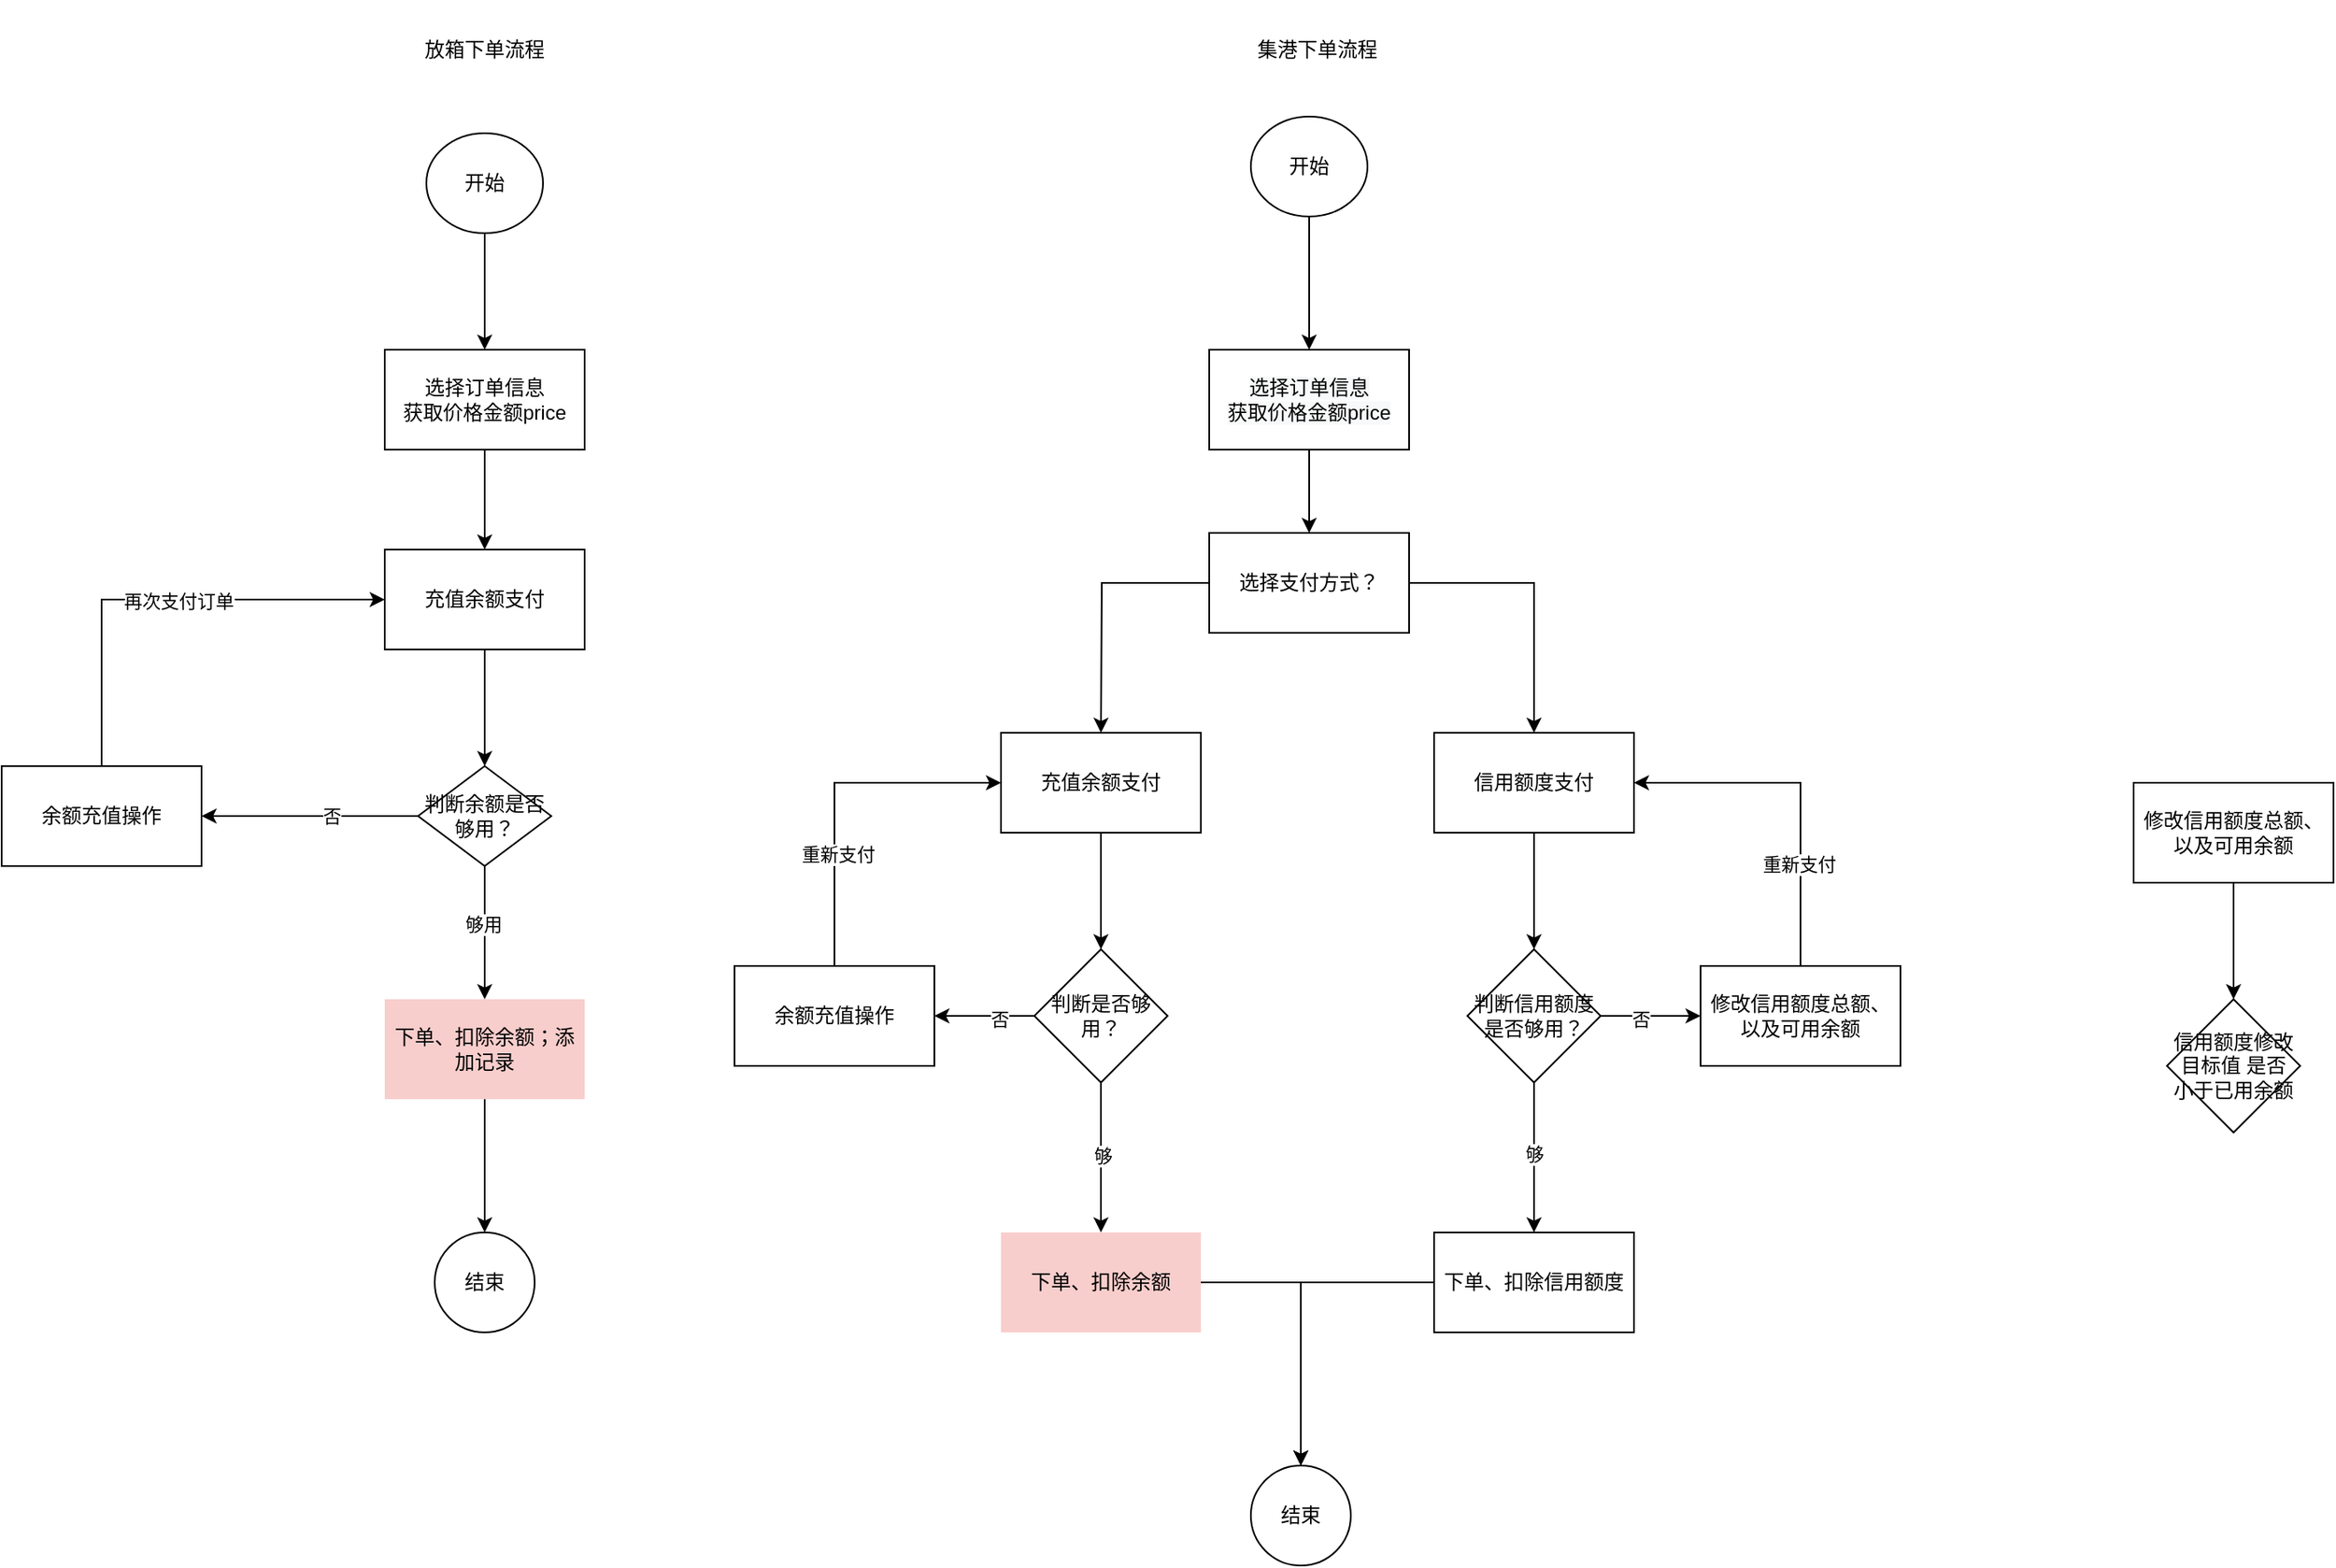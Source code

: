 <mxfile version="14.6.6" type="github">
  <diagram id="yB_TVjthiijMV85t6qQj" name="第 1 页">
    <mxGraphModel dx="1437" dy="1028" grid="1" gridSize="10" guides="1" tooltips="1" connect="1" arrows="1" fold="1" page="1" pageScale="1" pageWidth="827" pageHeight="1169" math="0" shadow="0">
      <root>
        <mxCell id="0" />
        <mxCell id="1" parent="0" />
        <mxCell id="iHlx-0HnK2ta-YtyEYJR-1" value="放箱下单流程" style="text;html=1;strokeColor=none;fillColor=none;align=center;verticalAlign=middle;whiteSpace=wrap;rounded=0;" vertex="1" parent="1">
          <mxGeometry x="330" y="60" width="140" height="60" as="geometry" />
        </mxCell>
        <mxCell id="iHlx-0HnK2ta-YtyEYJR-2" value="集港下单流程" style="text;html=1;strokeColor=none;fillColor=none;align=center;verticalAlign=middle;whiteSpace=wrap;rounded=0;" vertex="1" parent="1">
          <mxGeometry x="830" y="60" width="140" height="60" as="geometry" />
        </mxCell>
        <mxCell id="iHlx-0HnK2ta-YtyEYJR-7" value="" style="edgeStyle=orthogonalEdgeStyle;rounded=0;orthogonalLoop=1;jettySize=auto;html=1;" edge="1" parent="1" source="iHlx-0HnK2ta-YtyEYJR-3" target="iHlx-0HnK2ta-YtyEYJR-6">
          <mxGeometry relative="1" as="geometry" />
        </mxCell>
        <mxCell id="iHlx-0HnK2ta-YtyEYJR-3" value="开始" style="ellipse;whiteSpace=wrap;html=1;" vertex="1" parent="1">
          <mxGeometry x="365" y="140" width="70" height="60" as="geometry" />
        </mxCell>
        <mxCell id="iHlx-0HnK2ta-YtyEYJR-9" value="" style="edgeStyle=orthogonalEdgeStyle;rounded=0;orthogonalLoop=1;jettySize=auto;html=1;" edge="1" parent="1" source="iHlx-0HnK2ta-YtyEYJR-5" target="iHlx-0HnK2ta-YtyEYJR-8">
          <mxGeometry relative="1" as="geometry" />
        </mxCell>
        <mxCell id="iHlx-0HnK2ta-YtyEYJR-5" value="开始" style="ellipse;whiteSpace=wrap;html=1;" vertex="1" parent="1">
          <mxGeometry x="860" y="130" width="70" height="60" as="geometry" />
        </mxCell>
        <mxCell id="iHlx-0HnK2ta-YtyEYJR-11" value="" style="edgeStyle=orthogonalEdgeStyle;rounded=0;orthogonalLoop=1;jettySize=auto;html=1;" edge="1" parent="1" source="iHlx-0HnK2ta-YtyEYJR-6">
          <mxGeometry relative="1" as="geometry">
            <mxPoint x="400" y="390" as="targetPoint" />
          </mxGeometry>
        </mxCell>
        <mxCell id="iHlx-0HnK2ta-YtyEYJR-6" value="选择订单信息&lt;br&gt;获取价格金额price" style="whiteSpace=wrap;html=1;" vertex="1" parent="1">
          <mxGeometry x="340" y="270" width="120" height="60" as="geometry" />
        </mxCell>
        <mxCell id="iHlx-0HnK2ta-YtyEYJR-14" style="edgeStyle=orthogonalEdgeStyle;rounded=0;orthogonalLoop=1;jettySize=auto;html=1;exitX=0.5;exitY=1;exitDx=0;exitDy=0;entryX=0.5;entryY=0;entryDx=0;entryDy=0;" edge="1" parent="1" source="iHlx-0HnK2ta-YtyEYJR-8" target="iHlx-0HnK2ta-YtyEYJR-12">
          <mxGeometry relative="1" as="geometry" />
        </mxCell>
        <mxCell id="iHlx-0HnK2ta-YtyEYJR-8" value="&lt;meta charset=&quot;utf-8&quot;&gt;&lt;span style=&quot;color: rgb(0, 0, 0); font-family: helvetica; font-size: 12px; font-style: normal; font-weight: 400; letter-spacing: normal; text-align: center; text-indent: 0px; text-transform: none; word-spacing: 0px; background-color: rgb(248, 249, 250); display: inline; float: none;&quot;&gt;选择订单信息&lt;/span&gt;&lt;br style=&quot;color: rgb(0, 0, 0); font-family: helvetica; font-size: 12px; font-style: normal; font-weight: 400; letter-spacing: normal; text-align: center; text-indent: 0px; text-transform: none; word-spacing: 0px; background-color: rgb(248, 249, 250);&quot;&gt;&lt;span style=&quot;color: rgb(0, 0, 0); font-family: helvetica; font-size: 12px; font-style: normal; font-weight: 400; letter-spacing: normal; text-align: center; text-indent: 0px; text-transform: none; word-spacing: 0px; background-color: rgb(248, 249, 250); display: inline; float: none;&quot;&gt;获取价格金额price&lt;/span&gt;" style="whiteSpace=wrap;html=1;" vertex="1" parent="1">
          <mxGeometry x="835" y="270" width="120" height="60" as="geometry" />
        </mxCell>
        <mxCell id="iHlx-0HnK2ta-YtyEYJR-18" style="edgeStyle=orthogonalEdgeStyle;rounded=0;orthogonalLoop=1;jettySize=auto;html=1;exitX=0;exitY=0.5;exitDx=0;exitDy=0;" edge="1" parent="1" source="iHlx-0HnK2ta-YtyEYJR-12">
          <mxGeometry relative="1" as="geometry">
            <mxPoint x="770" y="500" as="targetPoint" />
          </mxGeometry>
        </mxCell>
        <mxCell id="iHlx-0HnK2ta-YtyEYJR-19" style="edgeStyle=orthogonalEdgeStyle;rounded=0;orthogonalLoop=1;jettySize=auto;html=1;exitX=1;exitY=0.5;exitDx=0;exitDy=0;entryX=0.5;entryY=0;entryDx=0;entryDy=0;" edge="1" parent="1" source="iHlx-0HnK2ta-YtyEYJR-12" target="iHlx-0HnK2ta-YtyEYJR-17">
          <mxGeometry relative="1" as="geometry" />
        </mxCell>
        <mxCell id="iHlx-0HnK2ta-YtyEYJR-12" value="选择支付方式？" style="rounded=0;whiteSpace=wrap;html=1;" vertex="1" parent="1">
          <mxGeometry x="835" y="380" width="120" height="60" as="geometry" />
        </mxCell>
        <mxCell id="iHlx-0HnK2ta-YtyEYJR-21" value="" style="edgeStyle=orthogonalEdgeStyle;rounded=0;orthogonalLoop=1;jettySize=auto;html=1;" edge="1" parent="1" source="iHlx-0HnK2ta-YtyEYJR-15" target="iHlx-0HnK2ta-YtyEYJR-20">
          <mxGeometry relative="1" as="geometry" />
        </mxCell>
        <mxCell id="iHlx-0HnK2ta-YtyEYJR-15" value="充值余额支付" style="rounded=0;whiteSpace=wrap;html=1;" vertex="1" parent="1">
          <mxGeometry x="340" y="390" width="120" height="60" as="geometry" />
        </mxCell>
        <mxCell id="iHlx-0HnK2ta-YtyEYJR-33" value="" style="edgeStyle=orthogonalEdgeStyle;rounded=0;orthogonalLoop=1;jettySize=auto;html=1;" edge="1" parent="1" source="iHlx-0HnK2ta-YtyEYJR-16" target="iHlx-0HnK2ta-YtyEYJR-32">
          <mxGeometry relative="1" as="geometry" />
        </mxCell>
        <mxCell id="iHlx-0HnK2ta-YtyEYJR-16" value="充值余额支付" style="rounded=0;whiteSpace=wrap;html=1;" vertex="1" parent="1">
          <mxGeometry x="710" y="500" width="120" height="60" as="geometry" />
        </mxCell>
        <mxCell id="iHlx-0HnK2ta-YtyEYJR-37" value="" style="edgeStyle=orthogonalEdgeStyle;rounded=0;orthogonalLoop=1;jettySize=auto;html=1;" edge="1" parent="1" source="iHlx-0HnK2ta-YtyEYJR-17" target="iHlx-0HnK2ta-YtyEYJR-36">
          <mxGeometry relative="1" as="geometry" />
        </mxCell>
        <mxCell id="iHlx-0HnK2ta-YtyEYJR-17" value="信用额度支付" style="rounded=0;whiteSpace=wrap;html=1;" vertex="1" parent="1">
          <mxGeometry x="970" y="500" width="120" height="60" as="geometry" />
        </mxCell>
        <mxCell id="iHlx-0HnK2ta-YtyEYJR-23" value="" style="edgeStyle=orthogonalEdgeStyle;rounded=0;orthogonalLoop=1;jettySize=auto;html=1;" edge="1" parent="1" source="iHlx-0HnK2ta-YtyEYJR-20" target="iHlx-0HnK2ta-YtyEYJR-22">
          <mxGeometry relative="1" as="geometry" />
        </mxCell>
        <mxCell id="iHlx-0HnK2ta-YtyEYJR-24" value="够用" style="edgeLabel;html=1;align=center;verticalAlign=middle;resizable=0;points=[];" vertex="1" connectable="0" parent="iHlx-0HnK2ta-YtyEYJR-23">
          <mxGeometry x="-0.125" y="-1" relative="1" as="geometry">
            <mxPoint as="offset" />
          </mxGeometry>
        </mxCell>
        <mxCell id="iHlx-0HnK2ta-YtyEYJR-26" style="edgeStyle=orthogonalEdgeStyle;rounded=0;orthogonalLoop=1;jettySize=auto;html=1;exitX=0;exitY=0.5;exitDx=0;exitDy=0;entryX=1;entryY=0.5;entryDx=0;entryDy=0;" edge="1" parent="1" source="iHlx-0HnK2ta-YtyEYJR-20" target="iHlx-0HnK2ta-YtyEYJR-25">
          <mxGeometry relative="1" as="geometry" />
        </mxCell>
        <mxCell id="iHlx-0HnK2ta-YtyEYJR-27" value="否" style="edgeLabel;html=1;align=center;verticalAlign=middle;resizable=0;points=[];" vertex="1" connectable="0" parent="iHlx-0HnK2ta-YtyEYJR-26">
          <mxGeometry x="-0.2" relative="1" as="geometry">
            <mxPoint as="offset" />
          </mxGeometry>
        </mxCell>
        <mxCell id="iHlx-0HnK2ta-YtyEYJR-20" value="判断余额是否够用？" style="rhombus;whiteSpace=wrap;html=1;rounded=0;" vertex="1" parent="1">
          <mxGeometry x="360" y="520" width="80" height="60" as="geometry" />
        </mxCell>
        <mxCell id="iHlx-0HnK2ta-YtyEYJR-31" value="" style="edgeStyle=orthogonalEdgeStyle;rounded=0;orthogonalLoop=1;jettySize=auto;html=1;" edge="1" parent="1" source="iHlx-0HnK2ta-YtyEYJR-22" target="iHlx-0HnK2ta-YtyEYJR-30">
          <mxGeometry relative="1" as="geometry" />
        </mxCell>
        <mxCell id="iHlx-0HnK2ta-YtyEYJR-22" value="下单、扣除余额；添加记录" style="whiteSpace=wrap;html=1;rounded=0;fillColor=#f8cecc;strokeColor=none;" vertex="1" parent="1">
          <mxGeometry x="340" y="660" width="120" height="60" as="geometry" />
        </mxCell>
        <mxCell id="iHlx-0HnK2ta-YtyEYJR-28" style="edgeStyle=orthogonalEdgeStyle;rounded=0;orthogonalLoop=1;jettySize=auto;html=1;exitX=0.5;exitY=0;exitDx=0;exitDy=0;entryX=0;entryY=0.5;entryDx=0;entryDy=0;" edge="1" parent="1" source="iHlx-0HnK2ta-YtyEYJR-25" target="iHlx-0HnK2ta-YtyEYJR-15">
          <mxGeometry relative="1" as="geometry" />
        </mxCell>
        <mxCell id="iHlx-0HnK2ta-YtyEYJR-29" value="再次支付订单" style="edgeLabel;html=1;align=center;verticalAlign=middle;resizable=0;points=[];" vertex="1" connectable="0" parent="iHlx-0HnK2ta-YtyEYJR-28">
          <mxGeometry x="0.082" y="-1" relative="1" as="geometry">
            <mxPoint as="offset" />
          </mxGeometry>
        </mxCell>
        <mxCell id="iHlx-0HnK2ta-YtyEYJR-25" value="余额充值操作" style="rounded=0;whiteSpace=wrap;html=1;" vertex="1" parent="1">
          <mxGeometry x="110" y="520" width="120" height="60" as="geometry" />
        </mxCell>
        <mxCell id="iHlx-0HnK2ta-YtyEYJR-30" value="结束" style="ellipse;whiteSpace=wrap;html=1;rounded=0;" vertex="1" parent="1">
          <mxGeometry x="370" y="800" width="60" height="60" as="geometry" />
        </mxCell>
        <mxCell id="iHlx-0HnK2ta-YtyEYJR-35" value="" style="edgeStyle=orthogonalEdgeStyle;rounded=0;orthogonalLoop=1;jettySize=auto;html=1;" edge="1" parent="1" source="iHlx-0HnK2ta-YtyEYJR-32" target="iHlx-0HnK2ta-YtyEYJR-34">
          <mxGeometry relative="1" as="geometry" />
        </mxCell>
        <mxCell id="iHlx-0HnK2ta-YtyEYJR-42" value="够" style="edgeLabel;html=1;align=center;verticalAlign=middle;resizable=0;points=[];" vertex="1" connectable="0" parent="iHlx-0HnK2ta-YtyEYJR-35">
          <mxGeometry x="-0.022" y="1" relative="1" as="geometry">
            <mxPoint as="offset" />
          </mxGeometry>
        </mxCell>
        <mxCell id="iHlx-0HnK2ta-YtyEYJR-41" value="" style="edgeStyle=orthogonalEdgeStyle;rounded=0;orthogonalLoop=1;jettySize=auto;html=1;" edge="1" parent="1" source="iHlx-0HnK2ta-YtyEYJR-32" target="iHlx-0HnK2ta-YtyEYJR-40">
          <mxGeometry relative="1" as="geometry" />
        </mxCell>
        <mxCell id="iHlx-0HnK2ta-YtyEYJR-43" value="否" style="edgeLabel;html=1;align=center;verticalAlign=middle;resizable=0;points=[];" vertex="1" connectable="0" parent="iHlx-0HnK2ta-YtyEYJR-41">
          <mxGeometry x="-0.3" y="2" relative="1" as="geometry">
            <mxPoint as="offset" />
          </mxGeometry>
        </mxCell>
        <mxCell id="iHlx-0HnK2ta-YtyEYJR-32" value="判断是否够用？" style="rhombus;whiteSpace=wrap;html=1;rounded=0;" vertex="1" parent="1">
          <mxGeometry x="730" y="630" width="80" height="80" as="geometry" />
        </mxCell>
        <mxCell id="iHlx-0HnK2ta-YtyEYJR-54" style="edgeStyle=orthogonalEdgeStyle;rounded=0;orthogonalLoop=1;jettySize=auto;html=1;" edge="1" parent="1" source="iHlx-0HnK2ta-YtyEYJR-34" target="iHlx-0HnK2ta-YtyEYJR-53">
          <mxGeometry relative="1" as="geometry" />
        </mxCell>
        <mxCell id="iHlx-0HnK2ta-YtyEYJR-34" value="下单、扣除余额" style="whiteSpace=wrap;html=1;rounded=0;fillColor=#f8cecc;strokeColor=none;" vertex="1" parent="1">
          <mxGeometry x="710" y="800" width="120" height="60" as="geometry" />
        </mxCell>
        <mxCell id="iHlx-0HnK2ta-YtyEYJR-39" value="" style="edgeStyle=orthogonalEdgeStyle;rounded=0;orthogonalLoop=1;jettySize=auto;html=1;" edge="1" parent="1" source="iHlx-0HnK2ta-YtyEYJR-36" target="iHlx-0HnK2ta-YtyEYJR-38">
          <mxGeometry relative="1" as="geometry" />
        </mxCell>
        <mxCell id="iHlx-0HnK2ta-YtyEYJR-45" value="够" style="edgeLabel;html=1;align=center;verticalAlign=middle;resizable=0;points=[];" vertex="1" connectable="0" parent="iHlx-0HnK2ta-YtyEYJR-39">
          <mxGeometry x="-0.044" relative="1" as="geometry">
            <mxPoint as="offset" />
          </mxGeometry>
        </mxCell>
        <mxCell id="iHlx-0HnK2ta-YtyEYJR-47" value="" style="edgeStyle=orthogonalEdgeStyle;rounded=0;orthogonalLoop=1;jettySize=auto;html=1;" edge="1" parent="1" source="iHlx-0HnK2ta-YtyEYJR-36" target="iHlx-0HnK2ta-YtyEYJR-46">
          <mxGeometry relative="1" as="geometry" />
        </mxCell>
        <mxCell id="iHlx-0HnK2ta-YtyEYJR-52" value="否" style="edgeLabel;html=1;align=center;verticalAlign=middle;resizable=0;points=[];" vertex="1" connectable="0" parent="iHlx-0HnK2ta-YtyEYJR-47">
          <mxGeometry x="-0.2" y="-2" relative="1" as="geometry">
            <mxPoint as="offset" />
          </mxGeometry>
        </mxCell>
        <mxCell id="iHlx-0HnK2ta-YtyEYJR-36" value="判断信用额度是否够用？" style="rhombus;whiteSpace=wrap;html=1;rounded=0;" vertex="1" parent="1">
          <mxGeometry x="990" y="630" width="80" height="80" as="geometry" />
        </mxCell>
        <mxCell id="iHlx-0HnK2ta-YtyEYJR-55" style="edgeStyle=orthogonalEdgeStyle;rounded=0;orthogonalLoop=1;jettySize=auto;html=1;entryX=0.5;entryY=0;entryDx=0;entryDy=0;" edge="1" parent="1" source="iHlx-0HnK2ta-YtyEYJR-38" target="iHlx-0HnK2ta-YtyEYJR-53">
          <mxGeometry relative="1" as="geometry" />
        </mxCell>
        <mxCell id="iHlx-0HnK2ta-YtyEYJR-38" value="下单、扣除信用额度" style="whiteSpace=wrap;html=1;rounded=0;" vertex="1" parent="1">
          <mxGeometry x="970" y="800" width="120" height="60" as="geometry" />
        </mxCell>
        <mxCell id="iHlx-0HnK2ta-YtyEYJR-44" style="edgeStyle=orthogonalEdgeStyle;rounded=0;orthogonalLoop=1;jettySize=auto;html=1;exitX=0.5;exitY=0;exitDx=0;exitDy=0;entryX=0;entryY=0.5;entryDx=0;entryDy=0;" edge="1" parent="1" source="iHlx-0HnK2ta-YtyEYJR-40" target="iHlx-0HnK2ta-YtyEYJR-16">
          <mxGeometry relative="1" as="geometry" />
        </mxCell>
        <mxCell id="iHlx-0HnK2ta-YtyEYJR-50" value="重新支付" style="edgeLabel;html=1;align=center;verticalAlign=middle;resizable=0;points=[];" vertex="1" connectable="0" parent="iHlx-0HnK2ta-YtyEYJR-44">
          <mxGeometry x="-0.362" y="-2" relative="1" as="geometry">
            <mxPoint as="offset" />
          </mxGeometry>
        </mxCell>
        <mxCell id="iHlx-0HnK2ta-YtyEYJR-40" value="余额充值操作" style="whiteSpace=wrap;html=1;rounded=0;" vertex="1" parent="1">
          <mxGeometry x="550" y="640" width="120" height="60" as="geometry" />
        </mxCell>
        <mxCell id="iHlx-0HnK2ta-YtyEYJR-49" style="edgeStyle=orthogonalEdgeStyle;rounded=0;orthogonalLoop=1;jettySize=auto;html=1;exitX=0.5;exitY=0;exitDx=0;exitDy=0;entryX=1;entryY=0.5;entryDx=0;entryDy=0;" edge="1" parent="1" source="iHlx-0HnK2ta-YtyEYJR-46" target="iHlx-0HnK2ta-YtyEYJR-17">
          <mxGeometry relative="1" as="geometry" />
        </mxCell>
        <mxCell id="iHlx-0HnK2ta-YtyEYJR-51" value="重新支付" style="edgeLabel;html=1;align=center;verticalAlign=middle;resizable=0;points=[];" vertex="1" connectable="0" parent="iHlx-0HnK2ta-YtyEYJR-49">
          <mxGeometry x="-0.419" y="1" relative="1" as="geometry">
            <mxPoint as="offset" />
          </mxGeometry>
        </mxCell>
        <mxCell id="iHlx-0HnK2ta-YtyEYJR-46" value="修改信用额度总额、以及可用余额" style="whiteSpace=wrap;html=1;rounded=0;" vertex="1" parent="1">
          <mxGeometry x="1130" y="640" width="120" height="60" as="geometry" />
        </mxCell>
        <mxCell id="iHlx-0HnK2ta-YtyEYJR-53" value="结束" style="ellipse;whiteSpace=wrap;html=1;rounded=0;" vertex="1" parent="1">
          <mxGeometry x="860" y="940" width="60" height="60" as="geometry" />
        </mxCell>
        <mxCell id="iHlx-0HnK2ta-YtyEYJR-59" value="" style="edgeStyle=orthogonalEdgeStyle;rounded=0;orthogonalLoop=1;jettySize=auto;html=1;" edge="1" parent="1" source="iHlx-0HnK2ta-YtyEYJR-57" target="iHlx-0HnK2ta-YtyEYJR-58">
          <mxGeometry relative="1" as="geometry" />
        </mxCell>
        <mxCell id="iHlx-0HnK2ta-YtyEYJR-57" value="修改信用额度总额、以及可用余额" style="whiteSpace=wrap;html=1;rounded=0;" vertex="1" parent="1">
          <mxGeometry x="1390" y="530" width="120" height="60" as="geometry" />
        </mxCell>
        <mxCell id="iHlx-0HnK2ta-YtyEYJR-58" value="信用额度修改目标值 是否 小于已用余额" style="rhombus;whiteSpace=wrap;html=1;rounded=0;" vertex="1" parent="1">
          <mxGeometry x="1410" y="660" width="80" height="80" as="geometry" />
        </mxCell>
      </root>
    </mxGraphModel>
  </diagram>
</mxfile>
